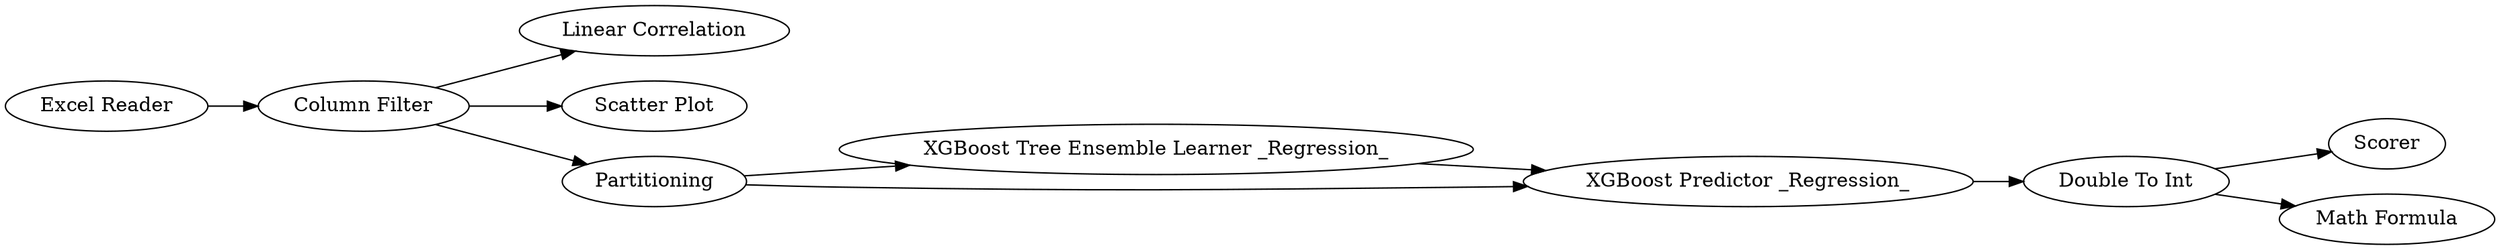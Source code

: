 digraph {
	7 [label="Excel Reader"]
	11 [label="Column Filter"]
	14 [label="Linear Correlation"]
	15 [label="Scatter Plot"]
	16 [label="XGBoost Tree Ensemble Learner _Regression_"]
	17 [label=Partitioning]
	18 [label="XGBoost Predictor _Regression_"]
	19 [label=Scorer]
	20 [label="Double To Int"]
	21 [label="Math Formula"]
	7 -> 11
	11 -> 15
	11 -> 14
	11 -> 17
	16 -> 18
	17 -> 16
	17 -> 18
	18 -> 20
	20 -> 21
	20 -> 19
	rankdir=LR
}
